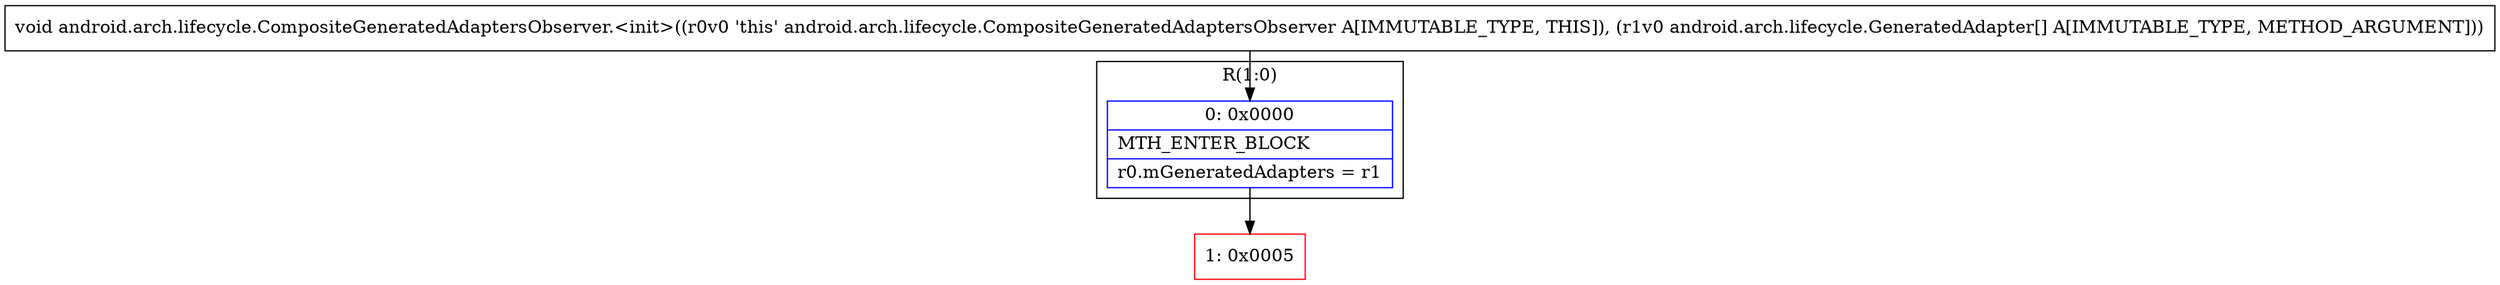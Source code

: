 digraph "CFG forandroid.arch.lifecycle.CompositeGeneratedAdaptersObserver.\<init\>([Landroid\/arch\/lifecycle\/GeneratedAdapter;)V" {
subgraph cluster_Region_1966594822 {
label = "R(1:0)";
node [shape=record,color=blue];
Node_0 [shape=record,label="{0\:\ 0x0000|MTH_ENTER_BLOCK\l|r0.mGeneratedAdapters = r1\l}"];
}
Node_1 [shape=record,color=red,label="{1\:\ 0x0005}"];
MethodNode[shape=record,label="{void android.arch.lifecycle.CompositeGeneratedAdaptersObserver.\<init\>((r0v0 'this' android.arch.lifecycle.CompositeGeneratedAdaptersObserver A[IMMUTABLE_TYPE, THIS]), (r1v0 android.arch.lifecycle.GeneratedAdapter[] A[IMMUTABLE_TYPE, METHOD_ARGUMENT])) }"];
MethodNode -> Node_0;
Node_0 -> Node_1;
}

